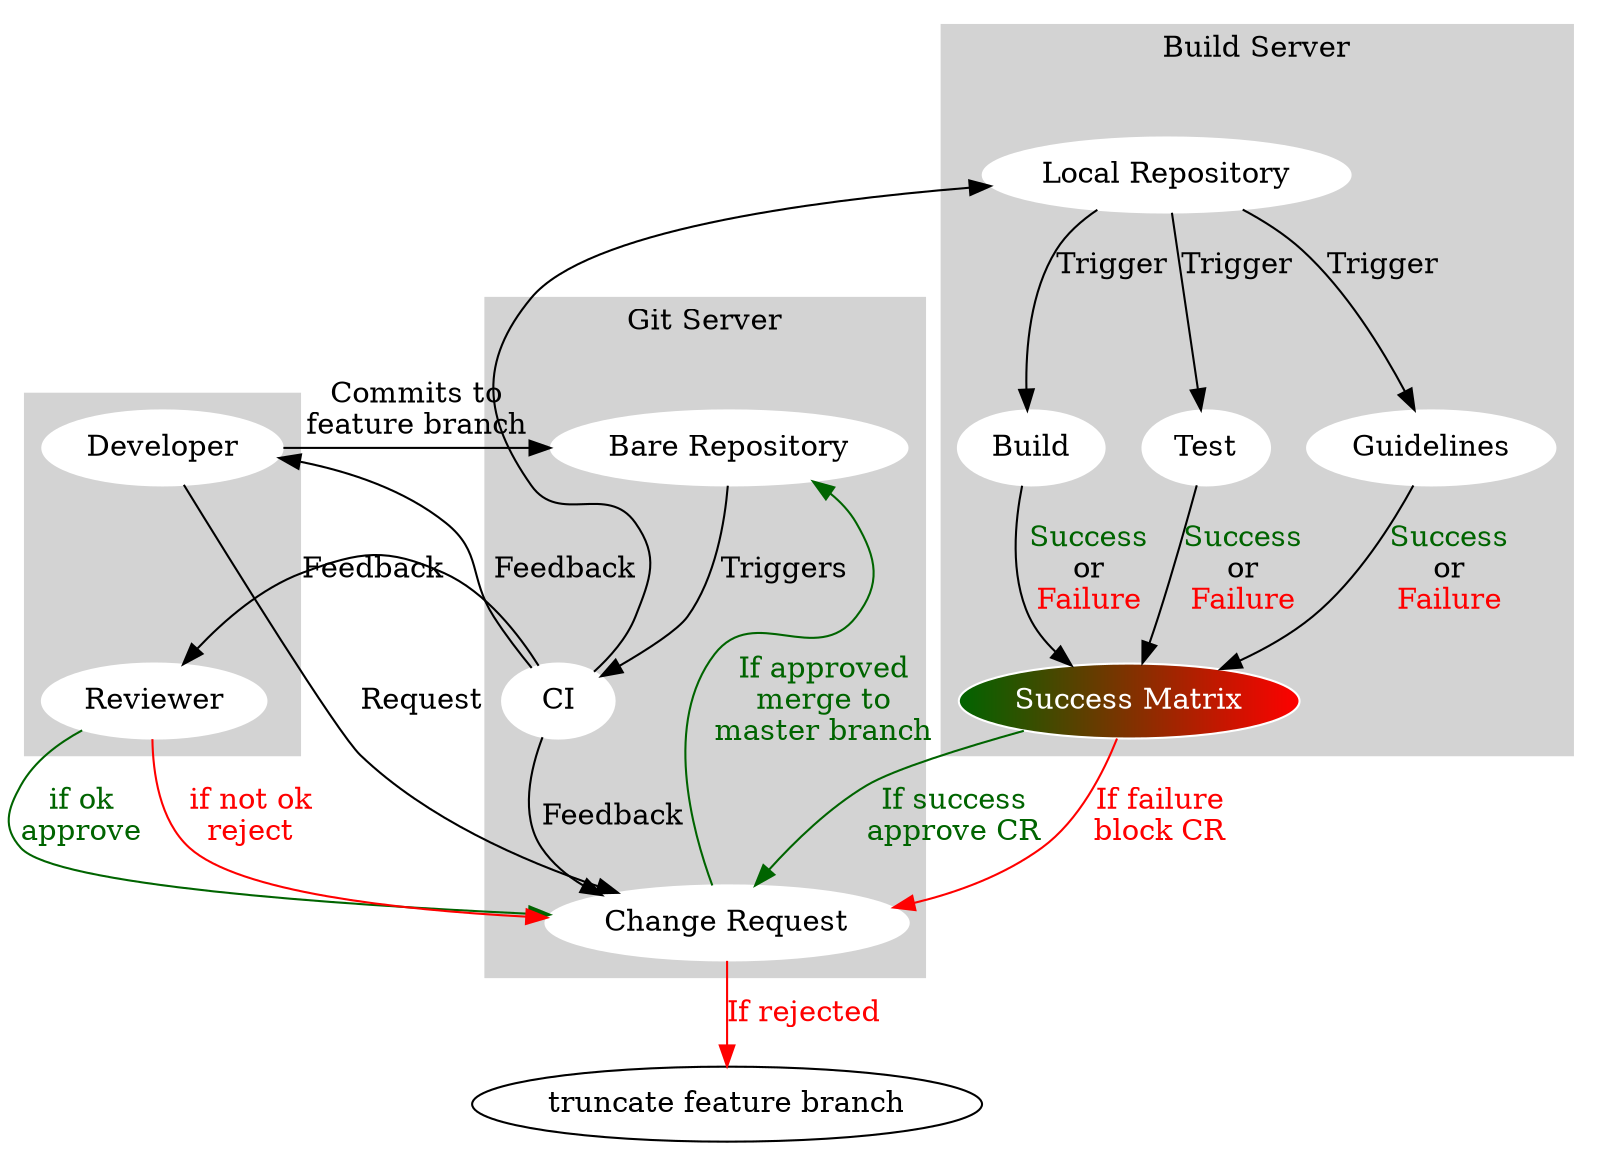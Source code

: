 # Copyright (c) 2010 - 2023, Fraunhofer-Gesellschaft zur Foerderung der angewandten Forschung e.V.
# All rights reserved.
#
# SPDX-License-Identifier: BSD-3-Clause
#
# Redistribution and use in source and binary forms, with or without
# modification, are permitted provided that the following conditions are met:
#
# 1. Redistributions of source code must retain the above copyright notice, this
#    list of conditions and the following disclaimer.
#
# 2. Redistributions in binary form must reproduce the above copyright notice,
#    this list of conditions and the following disclaimer in the documentation
#    and/or other materials provided with the distribution.
#
# 3. Neither the name of the copyright holder nor the names of its
#    contributors may be used to endorse or promote products derived from
#    this software without specific prior written permission.
#
# THIS SOFTWARE IS PROVIDED BY THE COPYRIGHT HOLDERS AND CONTRIBUTORS "AS IS"
# AND ANY EXPRESS OR IMPLIED WARRANTIES, INCLUDING, BUT NOT LIMITED TO, THE
# IMPLIED WARRANTIES OF MERCHANTABILITY AND FITNESS FOR A PARTICULAR PURPOSE ARE
# DISCLAIMED. IN NO EVENT SHALL THE COPYRIGHT HOLDER OR CONTRIBUTORS BE LIABLE
# FOR ANY DIRECT, INDIRECT, INCIDENTAL, SPECIAL, EXEMPLARY, OR CONSEQUENTIAL
# DAMAGES (INCLUDING, BUT NOT LIMITED TO, PROCUREMENT OF SUBSTITUTE GOODS OR
# SERVICES; LOSS OF USE, DATA, OR PROFITS; OR BUSINESS INTERRUPTION) HOWEVER
# CAUSED AND ON ANY THEORY OF LIABILITY, WHETHER IN CONTRACT, STRICT LIABILITY,
# OR TORT (INCLUDING NEGLIGENCE OR OTHERWISE) ARISING IN ANY WAY OUT OF THE USE
# OF THIS SOFTWARE, EVEN IF ADVISED OF THE POSSIBILITY OF SUCH DAMAGE.
#
# We kindly request you to use one or more of the following phrases to refer to
# foxBMS in your hardware, software, documentation or advertising materials:
#
# - "This product uses parts of foxBMS®"
# - "This product includes parts of foxBMS®"
# - "This product is derived from foxBMS®"

digraph G {
    compound=true;
  subgraph cluster_0 {
    style=filled;
    color=lightgrey;
    node [style=filled,color=white];
    a0 [group=1, label="Developer"];
    a1 [group=2, label="Reviewer"];
    a0->a1 [style=invis];
    label = "";
  }

  subgraph cluster_1 {
    style=filled;
    color=lightgrey;
    node [style=filled,color=white];
    b0 [group=1, label="Bare Repository"];
    b1 [group=2, label="CI"];
    b2 [group=3, label="Change Request"];
    b0 -> b1 [label="Triggers"];
    b1 -> b2 [label="Feedback"];
    b2 -> b0[label="If approved\nmerge to\nmaster branch", color=darkgreen, fontcolor=darkgreen];
    label = "Git Server";
  }

  subgraph cluster_2 {
    style=filled;
    color=lightgrey;
    node [style=filled,color=white];
    c0 [group=1, label="Local Repository"];
    c1 [group=2,label="Build"];
    c2 [group=2,label="Test"];
    c3 [group=2,label="Guidelines"];
    c4 [group=3, label=<<font color='white'>Success Matrix</font>>, fillcolor="darkgreen:red"];
    c0 -> c1[label="Trigger"];
    c0 -> c2[label="Trigger"];
    c0 -> c3[label="Trigger"];
    c1 -> c4[label=<<font color='darkgreen'>Success</font><br/>or<br/><font color='red'>Failure</font>>];
    c2 -> c4[label=<<font color='darkgreen'>Success</font><br/>or<br/><font color='red'>Failure</font>>];
    c3 -> c4[label=<<font color='darkgreen'>Success</font><br/>or<br/><font color='red'>Failure</font>>];
    label = "Build Server";
  }

  a0 -> b0 [label="Commits to\nfeature branch"];
  b1 -> a0 [label="Feedback"];
  b1 -> a1 [label="Feedback"];
  a0 -> b2 [label="Request"];
  a1 -> b2 [label="if ok\napprove", fontcolor="darkgreen", color="darkgreen"];
  a1 -> b2 [label="if not ok\nreject", fontcolor="red", color="red"];
  b1 -> c0[ltail=cluster_2];
  c4 -> b2[label="If success\napprove CR", color="darkgreen", fontcolor="darkgreen"];
  c4 -> b2[label="If failure\nblock CR", color="red", fontcolor="red"];
  d [label="truncate feature branch"]
  b2 -> d [label="If rejected", color="red", fontcolor=red];
}
